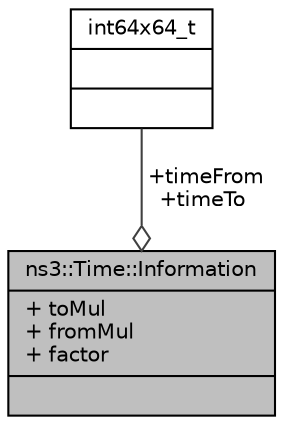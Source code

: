 digraph "ns3::Time::Information"
{
  edge [fontname="Helvetica",fontsize="10",labelfontname="Helvetica",labelfontsize="10"];
  node [fontname="Helvetica",fontsize="10",shape=record];
  Node1 [label="{ns3::Time::Information\n|+ toMul\l+ fromMul\l+ factor\l|}",height=0.2,width=0.4,color="black", fillcolor="grey75", style="filled", fontcolor="black"];
  Node2 -> Node1 [color="grey25",fontsize="10",style="solid",label=" +timeFrom\n+timeTo" ,arrowhead="odiamond"];
  Node2 [label="{int64x64_t\n||}",height=0.2,width=0.4,color="black", fillcolor="white", style="filled",URL="$d0/dde/classint64x64__t.html"];
}

